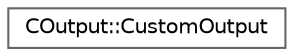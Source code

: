 digraph "Graphical Class Hierarchy"
{
 // LATEX_PDF_SIZE
  bgcolor="transparent";
  edge [fontname=Helvetica,fontsize=10,labelfontname=Helvetica,labelfontsize=10];
  node [fontname=Helvetica,fontsize=10,shape=box,height=0.2,width=0.4];
  rankdir="LR";
  Node0 [id="Node000000",label="COutput::CustomOutput",height=0.2,width=0.4,color="grey40", fillcolor="white", style="filled",URL="$structCOutput_1_1CustomOutput.html",tooltip="Struct to hold a parsed custom output function."];
}
